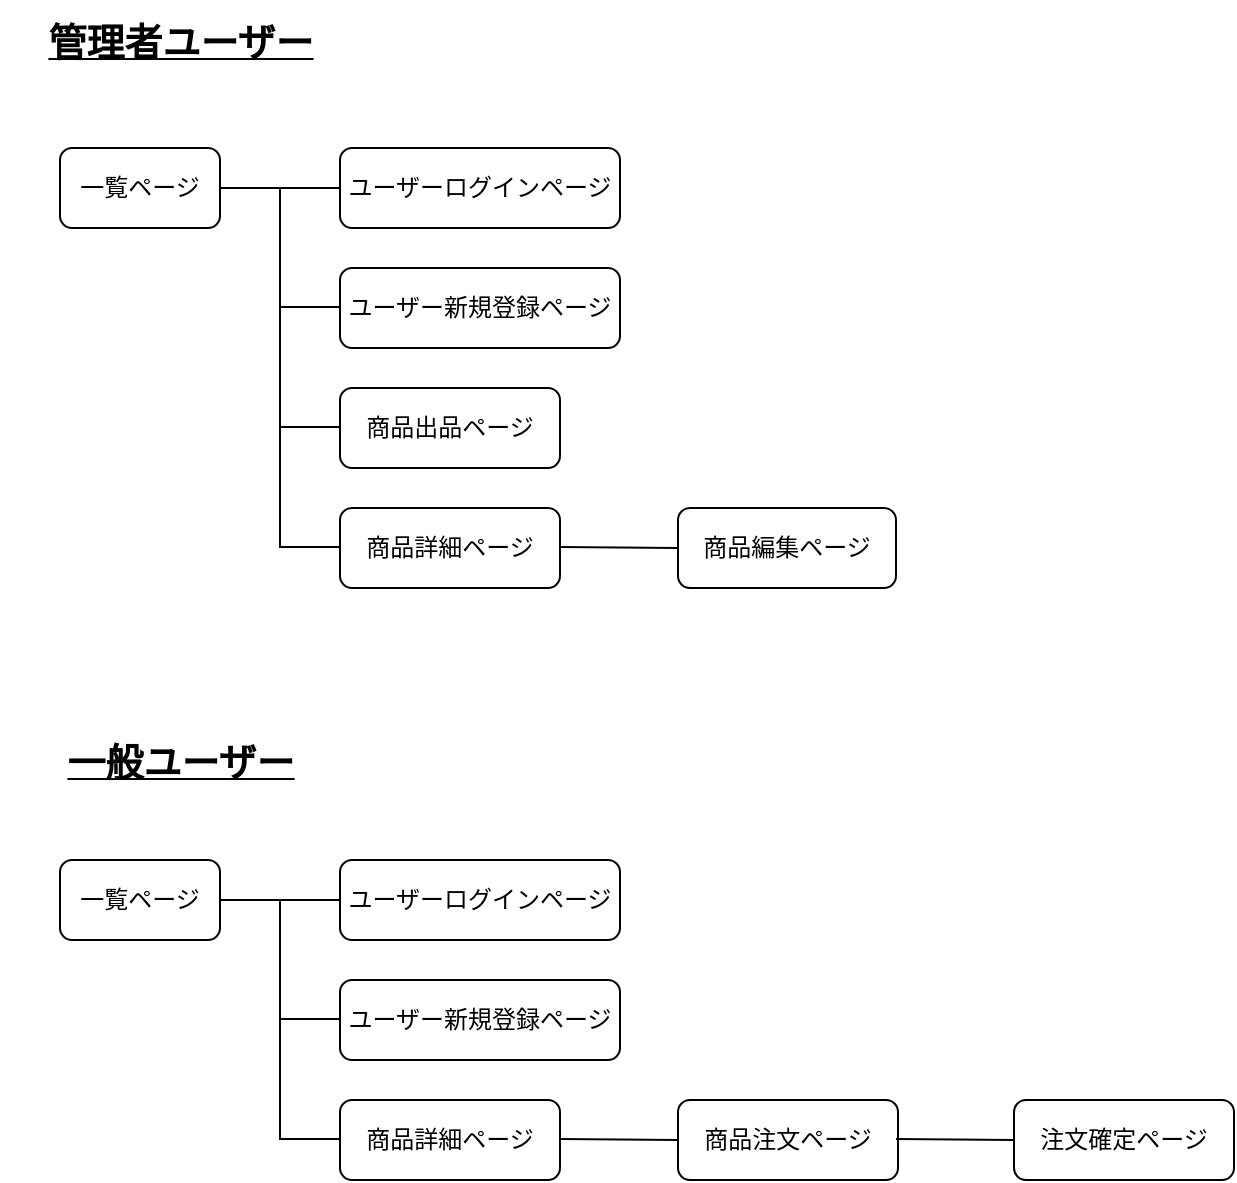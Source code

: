 <mxfile>
    <diagram id="xkNDsHwe1pS1tLOcVCt_" name="ページ1">
        <mxGraphModel dx="728" dy="464" grid="1" gridSize="10" guides="1" tooltips="1" connect="1" arrows="1" fold="1" page="1" pageScale="1" pageWidth="827" pageHeight="1169" math="0" shadow="0">
            <root>
                <mxCell id="0"/>
                <mxCell id="1" parent="0"/>
                <mxCell id="2" value="一覧ページ" style="rounded=1;whiteSpace=wrap;html=1;" parent="1" vertex="1">
                    <mxGeometry x="50" y="104" width="80" height="40" as="geometry"/>
                </mxCell>
                <mxCell id="3" value="ユーザーログインページ" style="rounded=1;whiteSpace=wrap;html=1;" parent="1" vertex="1">
                    <mxGeometry x="190" y="104" width="140" height="40" as="geometry"/>
                </mxCell>
                <mxCell id="4" value="ユーザー新規登録ページ" style="rounded=1;whiteSpace=wrap;html=1;" vertex="1" parent="1">
                    <mxGeometry x="190" y="164" width="140" height="40" as="geometry"/>
                </mxCell>
                <mxCell id="5" value="商品詳細ページ" style="rounded=1;whiteSpace=wrap;html=1;" vertex="1" parent="1">
                    <mxGeometry x="190" y="284" width="110" height="40" as="geometry"/>
                </mxCell>
                <mxCell id="6" value="商品編集ページ" style="rounded=1;whiteSpace=wrap;html=1;" vertex="1" parent="1">
                    <mxGeometry x="359" y="284" width="109" height="40" as="geometry"/>
                </mxCell>
                <mxCell id="7" value="商品出品ページ" style="rounded=1;whiteSpace=wrap;html=1;" vertex="1" parent="1">
                    <mxGeometry x="190" y="224" width="110" height="40" as="geometry"/>
                </mxCell>
                <mxCell id="13" value="" style="endArrow=none;html=1;exitX=1;exitY=0.5;exitDx=0;exitDy=0;entryX=0;entryY=0.5;entryDx=0;entryDy=0;" edge="1" parent="1" source="2" target="3">
                    <mxGeometry width="50" height="50" relative="1" as="geometry">
                        <mxPoint x="140" y="124" as="sourcePoint"/>
                        <mxPoint x="180" y="124" as="targetPoint"/>
                    </mxGeometry>
                </mxCell>
                <mxCell id="14" value="" style="endArrow=none;html=1;" edge="1" parent="1">
                    <mxGeometry width="50" height="50" relative="1" as="geometry">
                        <mxPoint x="160" y="304" as="sourcePoint"/>
                        <mxPoint x="160" y="124" as="targetPoint"/>
                    </mxGeometry>
                </mxCell>
                <mxCell id="17" value="" style="endArrow=none;html=1;" edge="1" parent="1">
                    <mxGeometry width="50" height="50" relative="1" as="geometry">
                        <mxPoint x="160" y="183.5" as="sourcePoint"/>
                        <mxPoint x="190" y="183.5" as="targetPoint"/>
                    </mxGeometry>
                </mxCell>
                <mxCell id="18" value="" style="endArrow=none;html=1;" edge="1" parent="1">
                    <mxGeometry width="50" height="50" relative="1" as="geometry">
                        <mxPoint x="160" y="243.5" as="sourcePoint"/>
                        <mxPoint x="190" y="243.5" as="targetPoint"/>
                    </mxGeometry>
                </mxCell>
                <mxCell id="19" value="" style="endArrow=none;html=1;entryX=0;entryY=0.5;entryDx=0;entryDy=0;" edge="1" parent="1" target="6">
                    <mxGeometry width="50" height="50" relative="1" as="geometry">
                        <mxPoint x="300" y="303.5" as="sourcePoint"/>
                        <mxPoint x="330" y="303.5" as="targetPoint"/>
                    </mxGeometry>
                </mxCell>
                <mxCell id="20" value="" style="endArrow=none;html=1;" edge="1" parent="1">
                    <mxGeometry width="50" height="50" relative="1" as="geometry">
                        <mxPoint x="160" y="303.5" as="sourcePoint"/>
                        <mxPoint x="190" y="303.5" as="targetPoint"/>
                    </mxGeometry>
                </mxCell>
                <mxCell id="21" value="&lt;font style=&quot;font-size: 19px&quot;&gt;&lt;u&gt;管理者ユーザー&lt;/u&gt;&lt;/font&gt;" style="text;strokeColor=none;fillColor=none;html=1;fontSize=24;fontStyle=1;verticalAlign=middle;align=center;" vertex="1" parent="1">
                    <mxGeometry x="20" y="30" width="180" height="40" as="geometry"/>
                </mxCell>
                <mxCell id="22" value="&lt;font style=&quot;font-size: 19px&quot;&gt;&lt;u&gt;一般ユーザー&lt;/u&gt;&lt;/font&gt;" style="text;strokeColor=none;fillColor=none;html=1;fontSize=24;fontStyle=1;verticalAlign=middle;align=center;" vertex="1" parent="1">
                    <mxGeometry x="20" y="390" width="180" height="40" as="geometry"/>
                </mxCell>
                <mxCell id="23" value="一覧ページ" style="rounded=1;whiteSpace=wrap;html=1;" vertex="1" parent="1">
                    <mxGeometry x="50" y="460" width="80" height="40" as="geometry"/>
                </mxCell>
                <mxCell id="24" value="ユーザーログインページ" style="rounded=1;whiteSpace=wrap;html=1;" vertex="1" parent="1">
                    <mxGeometry x="190" y="460" width="140" height="40" as="geometry"/>
                </mxCell>
                <mxCell id="25" value="ユーザー新規登録ページ" style="rounded=1;whiteSpace=wrap;html=1;" vertex="1" parent="1">
                    <mxGeometry x="190" y="520" width="140" height="40" as="geometry"/>
                </mxCell>
                <mxCell id="26" value="商品詳細ページ" style="rounded=1;whiteSpace=wrap;html=1;" vertex="1" parent="1">
                    <mxGeometry x="190" y="580" width="110" height="40" as="geometry"/>
                </mxCell>
                <mxCell id="29" value="" style="endArrow=none;html=1;exitX=1;exitY=0.5;exitDx=0;exitDy=0;entryX=0;entryY=0.5;entryDx=0;entryDy=0;" edge="1" source="23" target="24" parent="1">
                    <mxGeometry width="50" height="50" relative="1" as="geometry">
                        <mxPoint x="140" y="480" as="sourcePoint"/>
                        <mxPoint x="180" y="480" as="targetPoint"/>
                    </mxGeometry>
                </mxCell>
                <mxCell id="30" value="" style="endArrow=none;html=1;" edge="1" parent="1">
                    <mxGeometry width="50" height="50" relative="1" as="geometry">
                        <mxPoint x="160" y="600" as="sourcePoint"/>
                        <mxPoint x="160" y="480" as="targetPoint"/>
                    </mxGeometry>
                </mxCell>
                <mxCell id="31" value="" style="endArrow=none;html=1;" edge="1" parent="1">
                    <mxGeometry width="50" height="50" relative="1" as="geometry">
                        <mxPoint x="160" y="539.5" as="sourcePoint"/>
                        <mxPoint x="190" y="539.5" as="targetPoint"/>
                    </mxGeometry>
                </mxCell>
                <mxCell id="32" value="" style="endArrow=none;html=1;" edge="1" parent="1">
                    <mxGeometry width="50" height="50" relative="1" as="geometry">
                        <mxPoint x="160" y="599.5" as="sourcePoint"/>
                        <mxPoint x="190" y="599.5" as="targetPoint"/>
                    </mxGeometry>
                </mxCell>
                <mxCell id="35" value="商品注文ページ" style="rounded=1;whiteSpace=wrap;html=1;" vertex="1" parent="1">
                    <mxGeometry x="359" y="580" width="110" height="40" as="geometry"/>
                </mxCell>
                <mxCell id="36" value="" style="endArrow=none;html=1;entryX=0;entryY=0.5;entryDx=0;entryDy=0;" edge="1" parent="1">
                    <mxGeometry width="50" height="50" relative="1" as="geometry">
                        <mxPoint x="300" y="599.5" as="sourcePoint"/>
                        <mxPoint x="359" y="600" as="targetPoint"/>
                    </mxGeometry>
                </mxCell>
                <mxCell id="37" value="注文確定ページ" style="rounded=1;whiteSpace=wrap;html=1;" vertex="1" parent="1">
                    <mxGeometry x="527" y="580" width="110" height="40" as="geometry"/>
                </mxCell>
                <mxCell id="38" value="" style="endArrow=none;html=1;entryX=0;entryY=0.5;entryDx=0;entryDy=0;" edge="1" parent="1">
                    <mxGeometry width="50" height="50" relative="1" as="geometry">
                        <mxPoint x="468" y="599.5" as="sourcePoint"/>
                        <mxPoint x="527" y="600" as="targetPoint"/>
                    </mxGeometry>
                </mxCell>
            </root>
        </mxGraphModel>
    </diagram>
</mxfile>